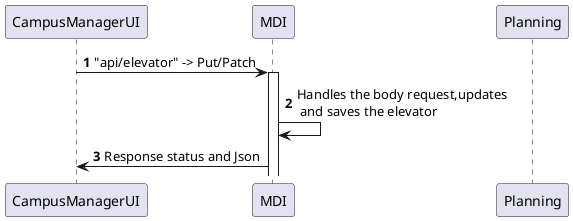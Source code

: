 @startuml
'https://plantuml.com/sequence-diagram

autonumber

CampusManagerUI -> MDI: "api/elevator" -> Put/Patch
activate MDI
MDI -> MDI: Handles the body request,updates \n and saves the elevator
CampusManagerUI <- MDI: Response status and Json
participant  Planning




@enduml
